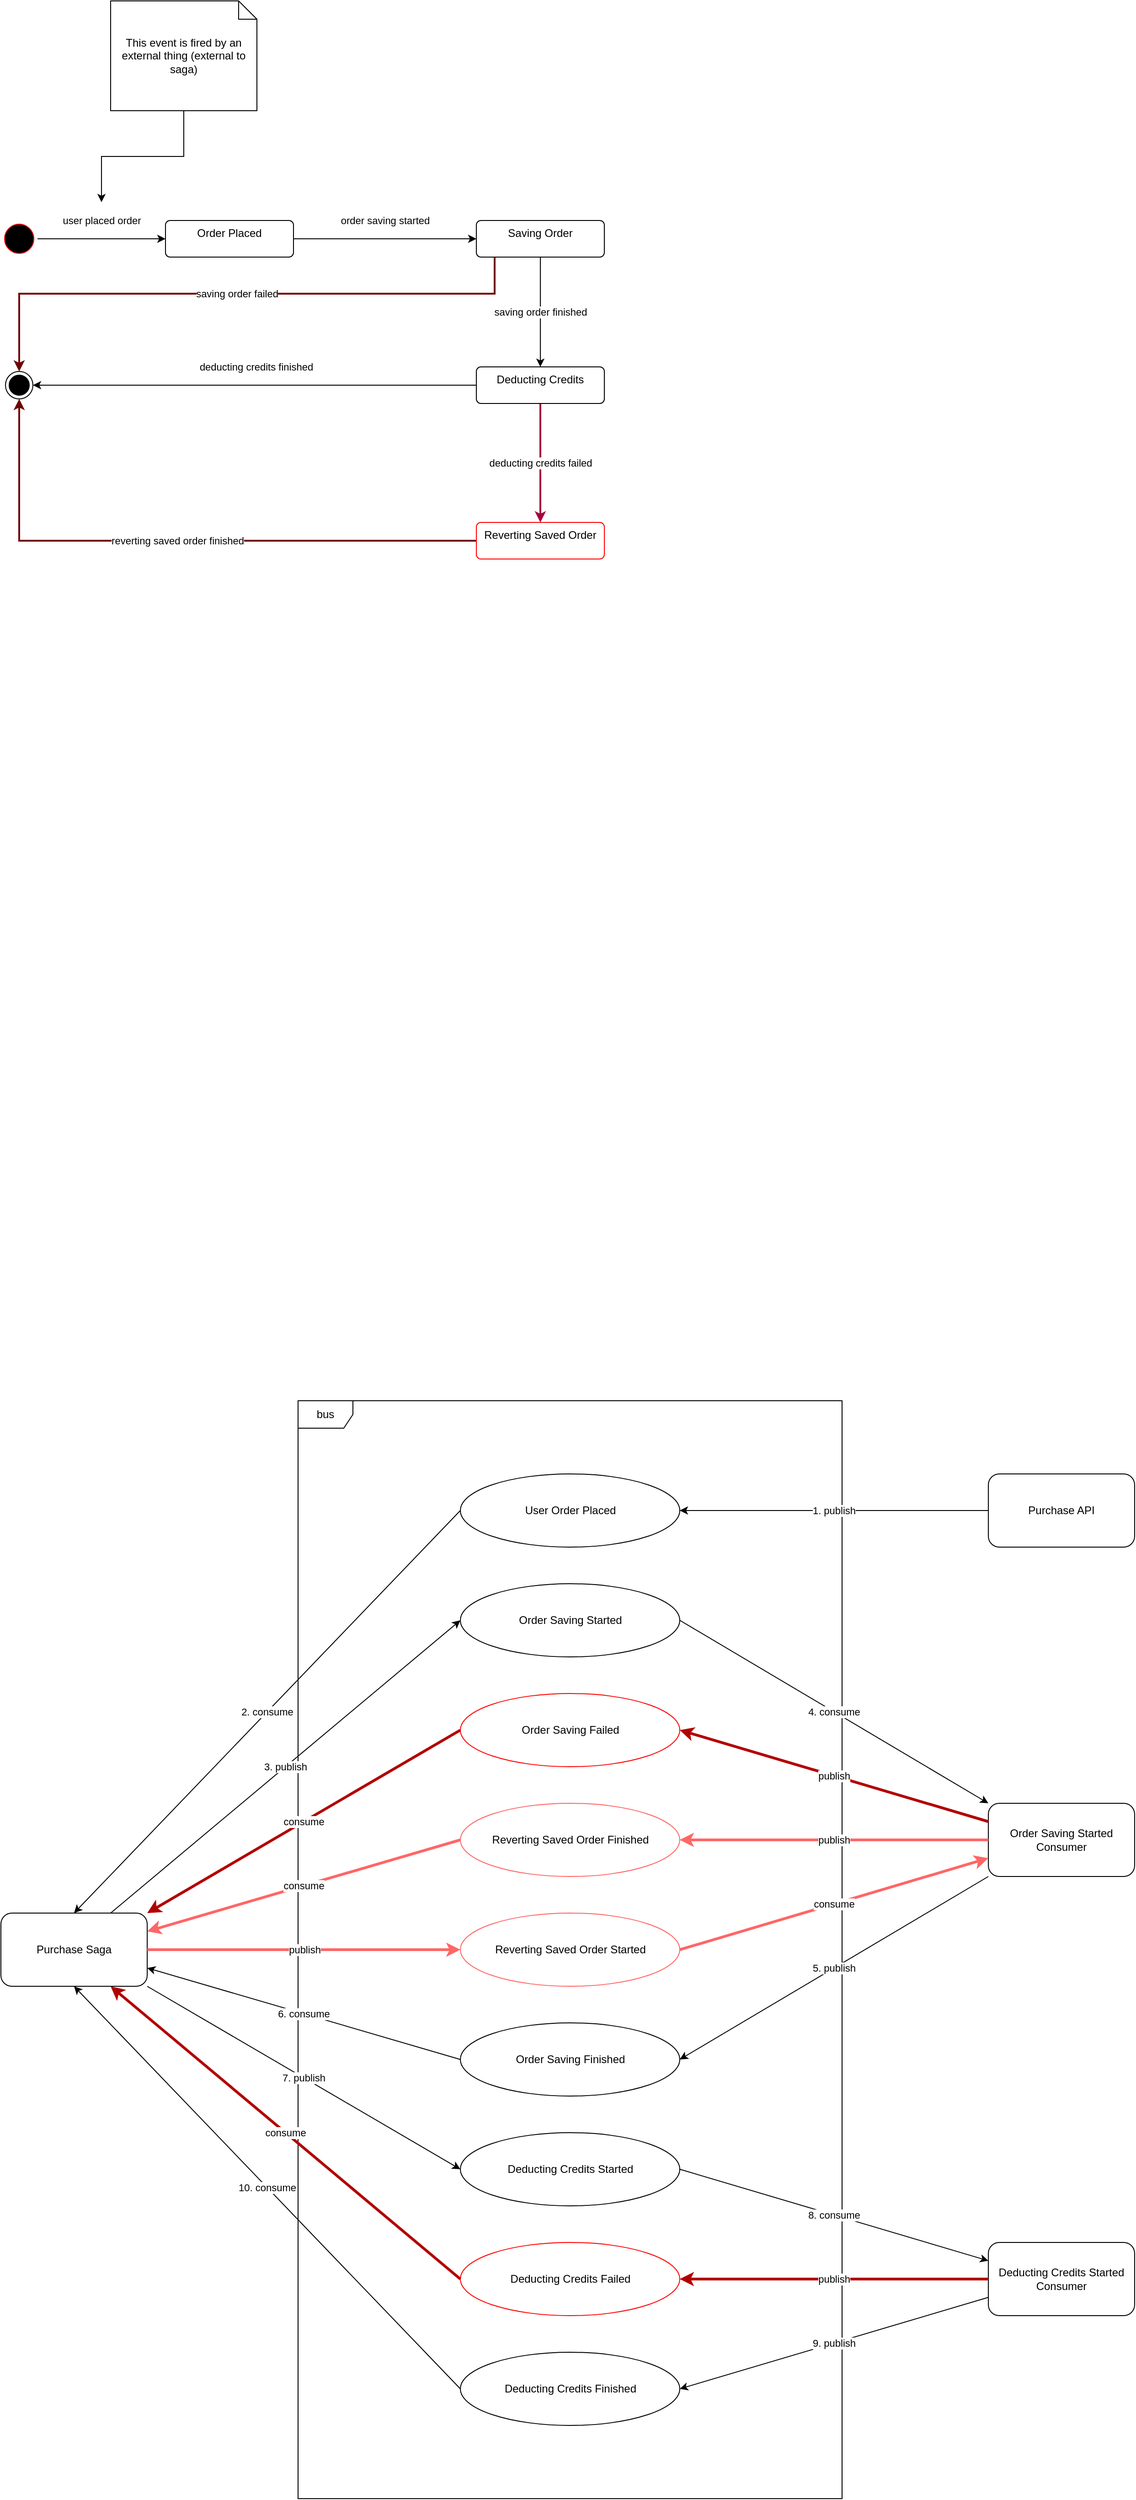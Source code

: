 <mxfile version="22.1.16" type="device">
  <diagram name="Purchase State Machine" id="c07bpfMv5roMCaFiuGR-">
    <mxGraphModel dx="913" dy="2740" grid="1" gridSize="10" guides="1" tooltips="1" connect="1" arrows="1" fold="1" page="1" pageScale="1" pageWidth="850" pageHeight="1100" math="0" shadow="0">
      <root>
        <mxCell id="0" />
        <mxCell id="1" parent="0" />
        <mxCell id="WcquoDSI1du9C3Wa--Hi-7" value="user placed order" style="edgeStyle=orthogonalEdgeStyle;rounded=0;orthogonalLoop=1;jettySize=auto;html=1;entryX=0;entryY=0.5;entryDx=0;entryDy=0;" parent="1" source="WcquoDSI1du9C3Wa--Hi-1" target="WcquoDSI1du9C3Wa--Hi-8" edge="1">
          <mxGeometry y="20" relative="1" as="geometry">
            <mxPoint x="200" y="-1070" as="targetPoint" />
            <mxPoint as="offset" />
          </mxGeometry>
        </mxCell>
        <mxCell id="WcquoDSI1du9C3Wa--Hi-1" value="" style="ellipse;html=1;shape=startState;fillColor=#000000;strokeColor=#ff0000;" parent="1" vertex="1">
          <mxGeometry y="-1050" width="40" height="40" as="geometry" />
        </mxCell>
        <mxCell id="WcquoDSI1du9C3Wa--Hi-4" value="" style="ellipse;html=1;shape=endState;fillColor=strokeColor;" parent="1" vertex="1">
          <mxGeometry x="5" y="-885" width="30" height="30" as="geometry" />
        </mxCell>
        <mxCell id="WcquoDSI1du9C3Wa--Hi-10" value="order saving started" style="edgeStyle=orthogonalEdgeStyle;rounded=0;orthogonalLoop=1;jettySize=auto;html=1;entryX=0;entryY=0.5;entryDx=0;entryDy=0;" parent="1" source="WcquoDSI1du9C3Wa--Hi-8" target="WcquoDSI1du9C3Wa--Hi-9" edge="1">
          <mxGeometry y="20" relative="1" as="geometry">
            <mxPoint as="offset" />
          </mxGeometry>
        </mxCell>
        <mxCell id="WcquoDSI1du9C3Wa--Hi-8" value="Order Placed" style="html=1;align=center;verticalAlign=top;rounded=1;absoluteArcSize=1;arcSize=10;dashed=0;whiteSpace=wrap;" parent="1" vertex="1">
          <mxGeometry x="180" y="-1050" width="140" height="40" as="geometry" />
        </mxCell>
        <mxCell id="Kj1Ira81GGekSlFCbzU--2" value="saving order finished" style="edgeStyle=orthogonalEdgeStyle;rounded=0;orthogonalLoop=1;jettySize=auto;html=1;entryX=0.5;entryY=0;entryDx=0;entryDy=0;" parent="1" source="WcquoDSI1du9C3Wa--Hi-9" target="Kj1Ira81GGekSlFCbzU--3" edge="1">
          <mxGeometry relative="1" as="geometry">
            <mxPoint as="offset" />
          </mxGeometry>
        </mxCell>
        <mxCell id="nenBKHCM99ZBW-tnWTOu-9" value="saving order failed" style="edgeStyle=orthogonalEdgeStyle;rounded=0;orthogonalLoop=1;jettySize=auto;html=1;entryX=0.5;entryY=0;entryDx=0;entryDy=0;fillColor=#a20025;strokeColor=#6F0000;strokeWidth=2;" edge="1" parent="1" source="WcquoDSI1du9C3Wa--Hi-9" target="WcquoDSI1du9C3Wa--Hi-4">
          <mxGeometry relative="1" as="geometry">
            <Array as="points">
              <mxPoint x="540" y="-970" />
              <mxPoint x="20" y="-970" />
            </Array>
          </mxGeometry>
        </mxCell>
        <mxCell id="WcquoDSI1du9C3Wa--Hi-9" value="Saving Order" style="html=1;align=center;verticalAlign=top;rounded=1;absoluteArcSize=1;arcSize=10;dashed=0;whiteSpace=wrap;" parent="1" vertex="1">
          <mxGeometry x="520" y="-1050" width="140" height="40" as="geometry" />
        </mxCell>
        <mxCell id="Kj1Ira81GGekSlFCbzU--5" value="deducting credits finished" style="edgeStyle=orthogonalEdgeStyle;rounded=0;orthogonalLoop=1;jettySize=auto;html=1;" parent="1" source="Kj1Ira81GGekSlFCbzU--3" target="WcquoDSI1du9C3Wa--Hi-4" edge="1">
          <mxGeometry x="-0.007" y="-20" relative="1" as="geometry">
            <mxPoint as="offset" />
          </mxGeometry>
        </mxCell>
        <mxCell id="nenBKHCM99ZBW-tnWTOu-3" value="deducting credits failed" style="edgeStyle=orthogonalEdgeStyle;rounded=0;orthogonalLoop=1;jettySize=auto;html=1;fillColor=#d80073;strokeColor=#A50040;strokeWidth=2;" edge="1" parent="1" source="Kj1Ira81GGekSlFCbzU--3" target="nenBKHCM99ZBW-tnWTOu-2">
          <mxGeometry relative="1" as="geometry" />
        </mxCell>
        <mxCell id="Kj1Ira81GGekSlFCbzU--3" value="Deducting Credits" style="html=1;align=center;verticalAlign=top;rounded=1;absoluteArcSize=1;arcSize=10;dashed=0;whiteSpace=wrap;" parent="1" vertex="1">
          <mxGeometry x="520" y="-890" width="140" height="40" as="geometry" />
        </mxCell>
        <mxCell id="Kj1Ira81GGekSlFCbzU--6" value="Purchase Saga" style="rounded=1;whiteSpace=wrap;html=1;" parent="1" vertex="1">
          <mxGeometry y="800" width="160" height="80" as="geometry" />
        </mxCell>
        <mxCell id="Kj1Ira81GGekSlFCbzU--9" value="bus" style="shape=umlFrame;whiteSpace=wrap;html=1;pointerEvents=0;" parent="1" vertex="1">
          <mxGeometry x="325" y="240" width="595" height="1200" as="geometry" />
        </mxCell>
        <mxCell id="Kj1Ira81GGekSlFCbzU--10" value="User Order Placed" style="ellipse;whiteSpace=wrap;html=1;" parent="1" vertex="1">
          <mxGeometry x="502.5" y="320" width="240" height="80" as="geometry" />
        </mxCell>
        <mxCell id="Kj1Ira81GGekSlFCbzU--11" value="2. consume" style="endArrow=classic;html=1;rounded=0;entryX=0.5;entryY=0;entryDx=0;entryDy=0;exitX=0;exitY=0.5;exitDx=0;exitDy=0;" parent="1" source="Kj1Ira81GGekSlFCbzU--10" target="Kj1Ira81GGekSlFCbzU--6" edge="1">
          <mxGeometry width="50" height="50" relative="1" as="geometry">
            <mxPoint x="345" y="510" as="sourcePoint" />
            <mxPoint x="395" y="460" as="targetPoint" />
          </mxGeometry>
        </mxCell>
        <mxCell id="Kj1Ira81GGekSlFCbzU--12" value="Purchase API" style="rounded=1;whiteSpace=wrap;html=1;" parent="1" vertex="1">
          <mxGeometry x="1080" y="320" width="160" height="80" as="geometry" />
        </mxCell>
        <mxCell id="Kj1Ira81GGekSlFCbzU--13" value="1. publish" style="endArrow=classic;html=1;rounded=0;entryX=1;entryY=0.5;entryDx=0;entryDy=0;exitX=0;exitY=0.5;exitDx=0;exitDy=0;" parent="1" source="Kj1Ira81GGekSlFCbzU--12" target="Kj1Ira81GGekSlFCbzU--10" edge="1">
          <mxGeometry width="50" height="50" relative="1" as="geometry">
            <mxPoint x="410" y="518" as="sourcePoint" />
            <mxPoint x="175" y="590" as="targetPoint" />
          </mxGeometry>
        </mxCell>
        <mxCell id="Kj1Ira81GGekSlFCbzU--14" value="Order Saving Started" style="ellipse;whiteSpace=wrap;html=1;" parent="1" vertex="1">
          <mxGeometry x="502.5" y="440" width="240" height="80" as="geometry" />
        </mxCell>
        <mxCell id="Kj1Ira81GGekSlFCbzU--15" value="3. publish" style="endArrow=classic;html=1;rounded=0;entryX=0;entryY=0.5;entryDx=0;entryDy=0;exitX=0.75;exitY=0;exitDx=0;exitDy=0;" parent="1" source="Kj1Ira81GGekSlFCbzU--6" target="Kj1Ira81GGekSlFCbzU--14" edge="1">
          <mxGeometry width="50" height="50" relative="1" as="geometry">
            <mxPoint x="175" y="450" as="sourcePoint" />
            <mxPoint x="375" y="490" as="targetPoint" />
          </mxGeometry>
        </mxCell>
        <mxCell id="Kj1Ira81GGekSlFCbzU--16" value="Order Saving Started Consumer" style="rounded=1;whiteSpace=wrap;html=1;" parent="1" vertex="1">
          <mxGeometry x="1080" y="680" width="160" height="80" as="geometry" />
        </mxCell>
        <mxCell id="Kj1Ira81GGekSlFCbzU--17" value="4. consume" style="endArrow=classic;html=1;rounded=0;entryX=0;entryY=0;entryDx=0;entryDy=0;exitX=1;exitY=0.5;exitDx=0;exitDy=0;" parent="1" source="Kj1Ira81GGekSlFCbzU--14" target="Kj1Ira81GGekSlFCbzU--16" edge="1">
          <mxGeometry width="50" height="50" relative="1" as="geometry">
            <mxPoint x="875" y="660" as="sourcePoint" />
            <mxPoint x="640" y="732" as="targetPoint" />
          </mxGeometry>
        </mxCell>
        <mxCell id="Kj1Ira81GGekSlFCbzU--18" value="Order Saving Finished" style="ellipse;whiteSpace=wrap;html=1;" parent="1" vertex="1">
          <mxGeometry x="502.5" y="920" width="240" height="80" as="geometry" />
        </mxCell>
        <mxCell id="Kj1Ira81GGekSlFCbzU--19" value="5. publish" style="endArrow=classic;html=1;rounded=0;entryX=1;entryY=0.5;entryDx=0;entryDy=0;exitX=0;exitY=1;exitDx=0;exitDy=0;" parent="1" source="Kj1Ira81GGekSlFCbzU--16" target="Kj1Ira81GGekSlFCbzU--18" edge="1">
          <mxGeometry width="50" height="50" relative="1" as="geometry">
            <mxPoint x="140" y="760" as="sourcePoint" />
            <mxPoint x="340" y="760" as="targetPoint" />
          </mxGeometry>
        </mxCell>
        <mxCell id="Kj1Ira81GGekSlFCbzU--20" value="6. consume" style="endArrow=classic;html=1;rounded=0;entryX=1;entryY=0.75;entryDx=0;entryDy=0;exitX=0;exitY=0.5;exitDx=0;exitDy=0;" parent="1" source="Kj1Ira81GGekSlFCbzU--18" target="Kj1Ira81GGekSlFCbzU--6" edge="1">
          <mxGeometry width="50" height="50" relative="1" as="geometry">
            <mxPoint x="410" y="518" as="sourcePoint" />
            <mxPoint x="175" y="590" as="targetPoint" />
          </mxGeometry>
        </mxCell>
        <mxCell id="Kj1Ira81GGekSlFCbzU--21" value="Deducting Credits Started" style="ellipse;whiteSpace=wrap;html=1;" parent="1" vertex="1">
          <mxGeometry x="502.5" y="1040" width="240" height="80" as="geometry" />
        </mxCell>
        <mxCell id="Kj1Ira81GGekSlFCbzU--22" value="7. publish" style="endArrow=classic;html=1;rounded=0;entryX=0;entryY=0.5;entryDx=0;entryDy=0;exitX=1;exitY=1;exitDx=0;exitDy=0;" parent="1" source="Kj1Ira81GGekSlFCbzU--6" target="Kj1Ira81GGekSlFCbzU--21" edge="1">
          <mxGeometry width="50" height="50" relative="1" as="geometry">
            <mxPoint x="175" y="610" as="sourcePoint" />
            <mxPoint x="375" y="610" as="targetPoint" />
          </mxGeometry>
        </mxCell>
        <mxCell id="Kj1Ira81GGekSlFCbzU--23" value="Deducting Credits Started Consumer" style="rounded=1;whiteSpace=wrap;html=1;" parent="1" vertex="1">
          <mxGeometry x="1080" y="1160" width="160" height="80" as="geometry" />
        </mxCell>
        <mxCell id="Kj1Ira81GGekSlFCbzU--24" value="8. consume" style="endArrow=classic;html=1;rounded=0;entryX=0;entryY=0.25;entryDx=0;entryDy=0;exitX=1;exitY=0.5;exitDx=0;exitDy=0;" parent="1" source="Kj1Ira81GGekSlFCbzU--21" target="Kj1Ira81GGekSlFCbzU--23" edge="1">
          <mxGeometry width="50" height="50" relative="1" as="geometry">
            <mxPoint x="615" y="610" as="sourcePoint" />
            <mxPoint x="770" y="610" as="targetPoint" />
          </mxGeometry>
        </mxCell>
        <mxCell id="Kj1Ira81GGekSlFCbzU--25" value="Deducting Credits Finished" style="ellipse;whiteSpace=wrap;html=1;" parent="1" vertex="1">
          <mxGeometry x="502.5" y="1280" width="240" height="80" as="geometry" />
        </mxCell>
        <mxCell id="Kj1Ira81GGekSlFCbzU--26" value="9. publish" style="endArrow=classic;html=1;rounded=0;entryX=1;entryY=0.5;entryDx=0;entryDy=0;exitX=0;exitY=0.75;exitDx=0;exitDy=0;" parent="1" source="Kj1Ira81GGekSlFCbzU--23" target="Kj1Ira81GGekSlFCbzU--25" edge="1">
          <mxGeometry width="50" height="50" relative="1" as="geometry">
            <mxPoint x="770" y="650" as="sourcePoint" />
            <mxPoint x="575" y="702" as="targetPoint" />
          </mxGeometry>
        </mxCell>
        <mxCell id="Kj1Ira81GGekSlFCbzU--27" value="10. consume" style="endArrow=classic;html=1;rounded=0;exitX=0;exitY=0.5;exitDx=0;exitDy=0;entryX=0.5;entryY=1;entryDx=0;entryDy=0;" parent="1" source="Kj1Ira81GGekSlFCbzU--25" target="Kj1Ira81GGekSlFCbzU--6" edge="1">
          <mxGeometry width="50" height="50" relative="1" as="geometry">
            <mxPoint x="405" y="702" as="sourcePoint" />
            <mxPoint x="90" y="820" as="targetPoint" />
          </mxGeometry>
        </mxCell>
        <mxCell id="Kj1Ira81GGekSlFCbzU--29" style="edgeStyle=orthogonalEdgeStyle;rounded=0;orthogonalLoop=1;jettySize=auto;html=1;" parent="1" source="Kj1Ira81GGekSlFCbzU--28" edge="1">
          <mxGeometry relative="1" as="geometry">
            <mxPoint x="110" y="-1070" as="targetPoint" />
            <Array as="points">
              <mxPoint x="200" y="-1120" />
              <mxPoint x="110" y="-1120" />
            </Array>
          </mxGeometry>
        </mxCell>
        <mxCell id="Kj1Ira81GGekSlFCbzU--28" value="This event is fired by an external thing (external to saga)" style="shape=note;size=20;whiteSpace=wrap;html=1;" parent="1" vertex="1">
          <mxGeometry x="120" y="-1290" width="160" height="120" as="geometry" />
        </mxCell>
        <mxCell id="tdrJQvTaBLl6L_jufPmi-1" value="Order Saving Failed" style="ellipse;whiteSpace=wrap;html=1;strokeColor=#FF0000;" parent="1" vertex="1">
          <mxGeometry x="502.5" y="560" width="240" height="80" as="geometry" />
        </mxCell>
        <mxCell id="tdrJQvTaBLl6L_jufPmi-2" value="publish" style="endArrow=classic;html=1;rounded=0;entryX=1;entryY=0.5;entryDx=0;entryDy=0;exitX=0;exitY=0.25;exitDx=0;exitDy=0;fillColor=#e51400;strokeColor=#B20000;strokeWidth=3;" parent="1" source="Kj1Ira81GGekSlFCbzU--16" target="tdrJQvTaBLl6L_jufPmi-1" edge="1">
          <mxGeometry width="50" height="50" relative="1" as="geometry">
            <mxPoint x="1100" y="680" as="sourcePoint" />
            <mxPoint x="753" y="930" as="targetPoint" />
          </mxGeometry>
        </mxCell>
        <mxCell id="tdrJQvTaBLl6L_jufPmi-3" value="consume" style="endArrow=classic;html=1;rounded=0;entryX=1;entryY=0;entryDx=0;entryDy=0;exitX=0;exitY=0.5;exitDx=0;exitDy=0;fillColor=#e51400;strokeColor=#B20000;strokeWidth=3;" parent="1" source="tdrJQvTaBLl6L_jufPmi-1" target="Kj1Ira81GGekSlFCbzU--6" edge="1">
          <mxGeometry width="50" height="50" relative="1" as="geometry">
            <mxPoint x="1100" y="660" as="sourcePoint" />
            <mxPoint x="753" y="730" as="targetPoint" />
          </mxGeometry>
        </mxCell>
        <mxCell id="tdrJQvTaBLl6L_jufPmi-4" value="Deducting Credits Failed" style="ellipse;whiteSpace=wrap;html=1;strokeColor=#FF0000;" parent="1" vertex="1">
          <mxGeometry x="502.5" y="1160" width="240" height="80" as="geometry" />
        </mxCell>
        <mxCell id="tdrJQvTaBLl6L_jufPmi-5" value="publish" style="endArrow=classic;html=1;rounded=0;entryX=1;entryY=0.5;entryDx=0;entryDy=0;exitX=0;exitY=0.5;exitDx=0;exitDy=0;fillColor=#e51400;strokeColor=#B20000;strokeWidth=3;" parent="1" source="Kj1Ira81GGekSlFCbzU--23" target="tdrJQvTaBLl6L_jufPmi-4" edge="1">
          <mxGeometry width="50" height="50" relative="1" as="geometry">
            <mxPoint x="1100" y="660" as="sourcePoint" />
            <mxPoint x="753" y="730" as="targetPoint" />
          </mxGeometry>
        </mxCell>
        <mxCell id="tdrJQvTaBLl6L_jufPmi-6" value="consume" style="endArrow=classic;html=1;rounded=0;entryX=0.75;entryY=1;entryDx=0;entryDy=0;exitX=0;exitY=0.5;exitDx=0;exitDy=0;fillColor=#e51400;strokeColor=#B20000;strokeWidth=3;" parent="1" source="tdrJQvTaBLl6L_jufPmi-4" target="Kj1Ira81GGekSlFCbzU--6" edge="1">
          <mxGeometry width="50" height="50" relative="1" as="geometry">
            <mxPoint x="513" y="730" as="sourcePoint" />
            <mxPoint x="175" y="730" as="targetPoint" />
          </mxGeometry>
        </mxCell>
        <mxCell id="tdrJQvTaBLl6L_jufPmi-7" value="Reverting Saved Order Finished" style="ellipse;whiteSpace=wrap;html=1;strokeColor=#FF6666;" parent="1" vertex="1">
          <mxGeometry x="502.5" y="680" width="240" height="80" as="geometry" />
        </mxCell>
        <mxCell id="tdrJQvTaBLl6L_jufPmi-8" value="publish" style="endArrow=classic;html=1;rounded=0;entryX=0;entryY=0.5;entryDx=0;entryDy=0;exitX=1;exitY=0.5;exitDx=0;exitDy=0;fillColor=#e51400;strokeColor=#FF6666;strokeWidth=3;" parent="1" source="Kj1Ira81GGekSlFCbzU--6" target="tdrJQvTaBLl6L_jufPmi-10" edge="1">
          <mxGeometry width="50" height="50" relative="1" as="geometry">
            <mxPoint x="1090" y="730" as="sourcePoint" />
            <mxPoint x="753" y="730" as="targetPoint" />
          </mxGeometry>
        </mxCell>
        <mxCell id="tdrJQvTaBLl6L_jufPmi-9" value="consume" style="endArrow=classic;html=1;rounded=0;exitX=1;exitY=0.5;exitDx=0;exitDy=0;fillColor=#e51400;strokeColor=#FF6666;strokeWidth=3;entryX=0;entryY=0.75;entryDx=0;entryDy=0;" parent="1" source="tdrJQvTaBLl6L_jufPmi-10" target="Kj1Ira81GGekSlFCbzU--16" edge="1">
          <mxGeometry width="50" height="50" relative="1" as="geometry">
            <mxPoint x="175" y="750" as="sourcePoint" />
            <mxPoint x="1040" y="750" as="targetPoint" />
          </mxGeometry>
        </mxCell>
        <mxCell id="tdrJQvTaBLl6L_jufPmi-10" value="Reverting Saved Order Started" style="ellipse;whiteSpace=wrap;html=1;strokeColor=#FF6666;" parent="1" vertex="1">
          <mxGeometry x="502.5" y="800" width="240" height="80" as="geometry" />
        </mxCell>
        <mxCell id="tdrJQvTaBLl6L_jufPmi-11" value="publish" style="endArrow=classic;html=1;rounded=0;entryX=1;entryY=0.5;entryDx=0;entryDy=0;fillColor=#e51400;strokeColor=#FF6666;strokeWidth=3;exitX=0;exitY=0.5;exitDx=0;exitDy=0;" parent="1" source="Kj1Ira81GGekSlFCbzU--16" target="tdrJQvTaBLl6L_jufPmi-7" edge="1">
          <mxGeometry width="50" height="50" relative="1" as="geometry">
            <mxPoint x="175" y="750" as="sourcePoint" />
            <mxPoint x="513" y="850" as="targetPoint" />
          </mxGeometry>
        </mxCell>
        <mxCell id="tdrJQvTaBLl6L_jufPmi-12" value="consume" style="endArrow=classic;html=1;rounded=0;exitX=0;exitY=0.5;exitDx=0;exitDy=0;fillColor=#e51400;strokeColor=#FF6666;strokeWidth=3;entryX=1;entryY=0.25;entryDx=0;entryDy=0;" parent="1" source="tdrJQvTaBLl6L_jufPmi-7" target="Kj1Ira81GGekSlFCbzU--6" edge="1">
          <mxGeometry width="50" height="50" relative="1" as="geometry">
            <mxPoint x="753" y="850" as="sourcePoint" />
            <mxPoint x="1090" y="750" as="targetPoint" />
          </mxGeometry>
        </mxCell>
        <mxCell id="nenBKHCM99ZBW-tnWTOu-7" value="reverting saved order finished" style="edgeStyle=orthogonalEdgeStyle;rounded=0;orthogonalLoop=1;jettySize=auto;html=1;entryX=0.5;entryY=1;entryDx=0;entryDy=0;fillColor=#a20025;strokeColor=#6F0000;strokeWidth=2;" edge="1" parent="1" source="nenBKHCM99ZBW-tnWTOu-2" target="WcquoDSI1du9C3Wa--Hi-4">
          <mxGeometry relative="1" as="geometry">
            <mxPoint x="320" y="-700.0" as="targetPoint" />
          </mxGeometry>
        </mxCell>
        <mxCell id="nenBKHCM99ZBW-tnWTOu-2" value="Reverting Saved Order" style="html=1;align=center;verticalAlign=top;rounded=1;absoluteArcSize=1;arcSize=10;dashed=0;whiteSpace=wrap;strokeColor=#FF0000;" vertex="1" parent="1">
          <mxGeometry x="520" y="-720" width="140" height="40" as="geometry" />
        </mxCell>
      </root>
    </mxGraphModel>
  </diagram>
</mxfile>
